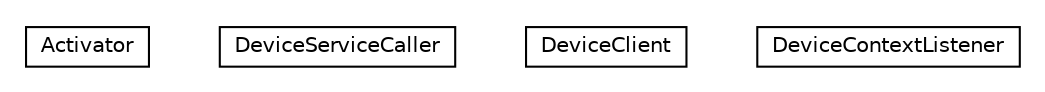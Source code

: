 #!/usr/local/bin/dot
#
# Class diagram 
# Generated by UMLGraph version R5_6-24-gf6e263 (http://www.umlgraph.org/)
#

digraph G {
	edge [fontname="Helvetica",fontsize=10,labelfontname="Helvetica",labelfontsize=10];
	node [fontname="Helvetica",fontsize=10,shape=plaintext];
	nodesep=0.25;
	ranksep=0.5;
	// org.universAAL.lddi.samples.device.client.Activator
	c1182210 [label=<<table title="org.universAAL.lddi.samples.device.client.Activator" border="0" cellborder="1" cellspacing="0" cellpadding="2" port="p" href="./Activator.html">
		<tr><td><table border="0" cellspacing="0" cellpadding="1">
<tr><td align="center" balign="center"> Activator </td></tr>
		</table></td></tr>
		</table>>, URL="./Activator.html", fontname="Helvetica", fontcolor="black", fontsize=10.0];
	// org.universAAL.lddi.samples.device.client.DeviceServiceCaller
	c1182211 [label=<<table title="org.universAAL.lddi.samples.device.client.DeviceServiceCaller" border="0" cellborder="1" cellspacing="0" cellpadding="2" port="p" href="./DeviceServiceCaller.html">
		<tr><td><table border="0" cellspacing="0" cellpadding="1">
<tr><td align="center" balign="center"> DeviceServiceCaller </td></tr>
		</table></td></tr>
		</table>>, URL="./DeviceServiceCaller.html", fontname="Helvetica", fontcolor="black", fontsize=10.0];
	// org.universAAL.lddi.samples.device.client.DeviceClient
	c1182212 [label=<<table title="org.universAAL.lddi.samples.device.client.DeviceClient" border="0" cellborder="1" cellspacing="0" cellpadding="2" port="p" href="./DeviceClient.html">
		<tr><td><table border="0" cellspacing="0" cellpadding="1">
<tr><td align="center" balign="center"> DeviceClient </td></tr>
		</table></td></tr>
		</table>>, URL="./DeviceClient.html", fontname="Helvetica", fontcolor="black", fontsize=10.0];
	// org.universAAL.lddi.samples.device.client.DeviceContextListener
	c1182213 [label=<<table title="org.universAAL.lddi.samples.device.client.DeviceContextListener" border="0" cellborder="1" cellspacing="0" cellpadding="2" port="p" href="./DeviceContextListener.html">
		<tr><td><table border="0" cellspacing="0" cellpadding="1">
<tr><td align="center" balign="center"> DeviceContextListener </td></tr>
		</table></td></tr>
		</table>>, URL="./DeviceContextListener.html", fontname="Helvetica", fontcolor="black", fontsize=10.0];
}

